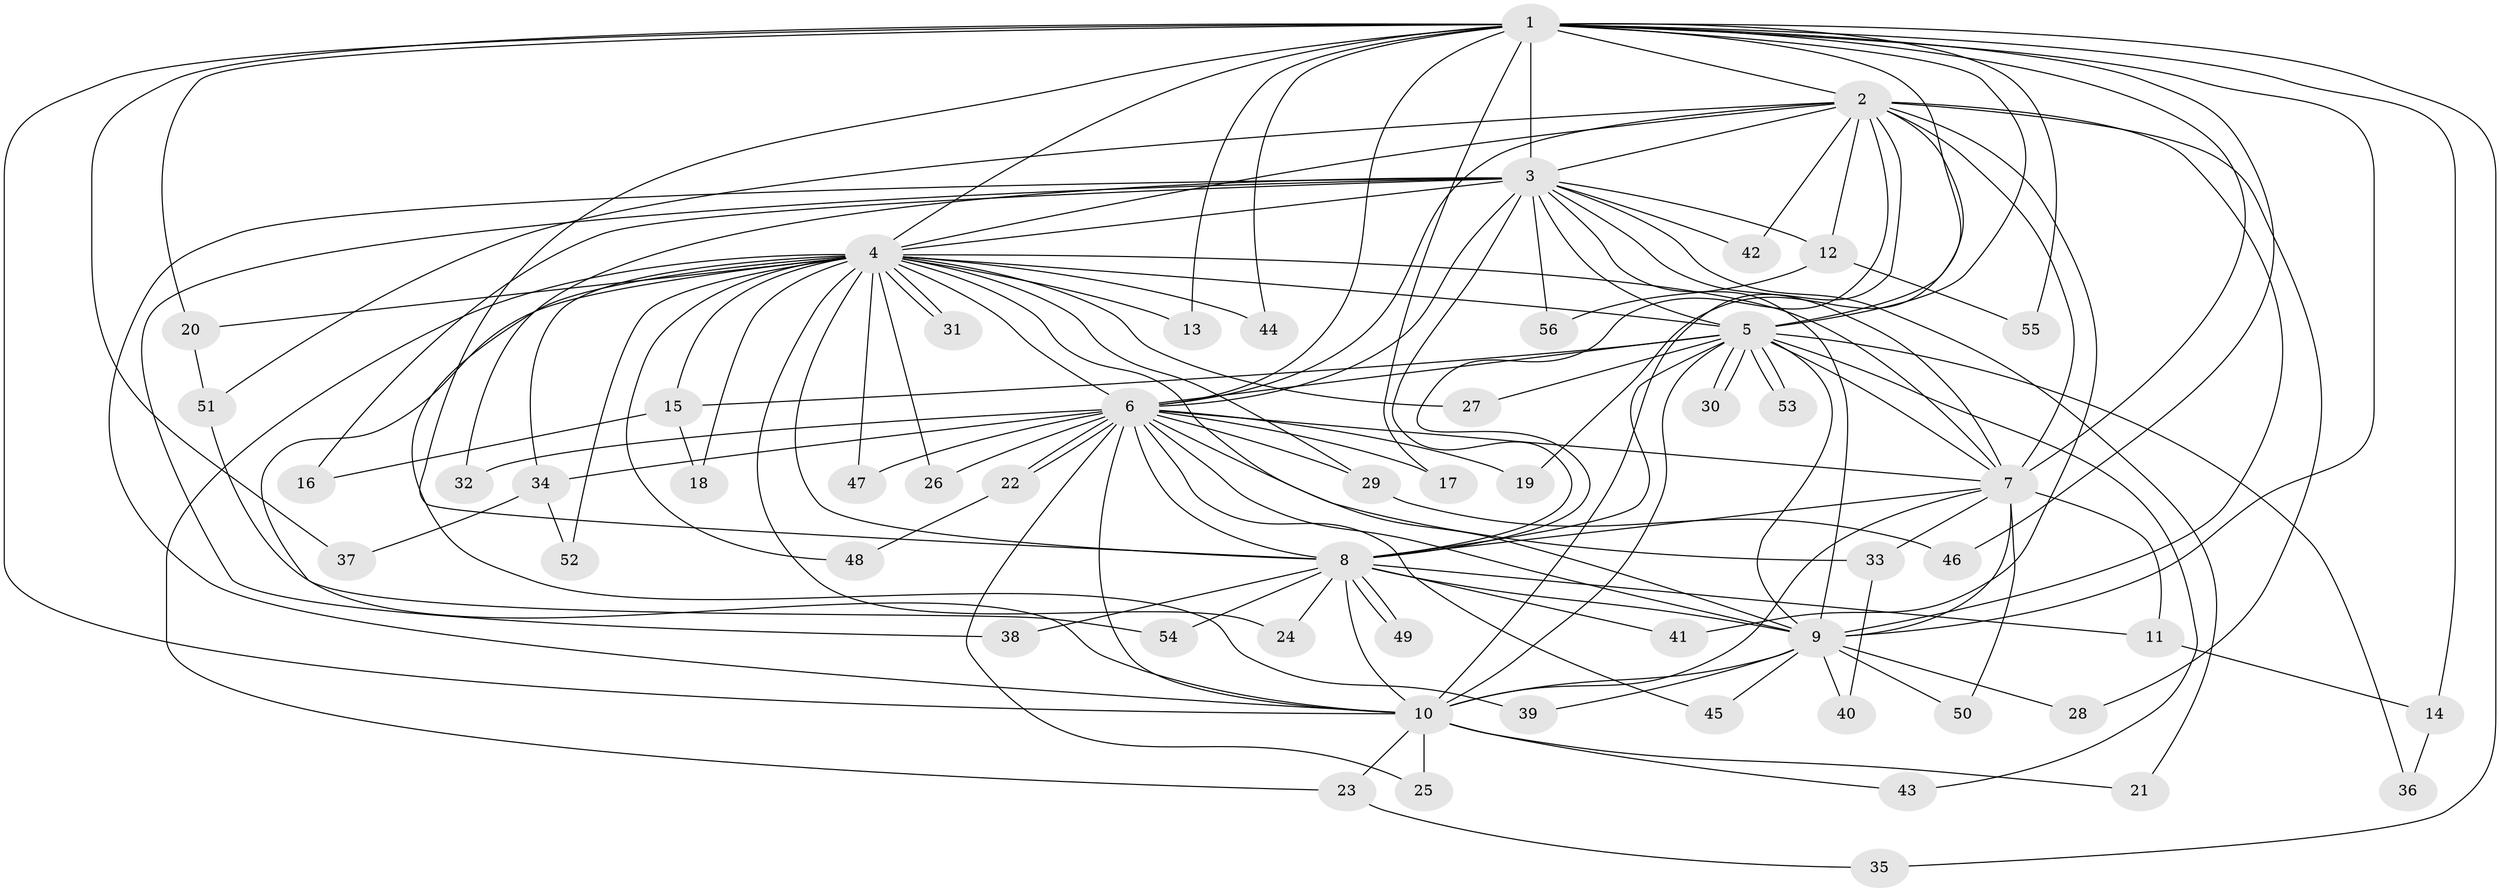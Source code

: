 // Generated by graph-tools (version 1.1) at 2025/01/03/09/25 03:01:25]
// undirected, 56 vertices, 137 edges
graph export_dot {
graph [start="1"]
  node [color=gray90,style=filled];
  1;
  2;
  3;
  4;
  5;
  6;
  7;
  8;
  9;
  10;
  11;
  12;
  13;
  14;
  15;
  16;
  17;
  18;
  19;
  20;
  21;
  22;
  23;
  24;
  25;
  26;
  27;
  28;
  29;
  30;
  31;
  32;
  33;
  34;
  35;
  36;
  37;
  38;
  39;
  40;
  41;
  42;
  43;
  44;
  45;
  46;
  47;
  48;
  49;
  50;
  51;
  52;
  53;
  54;
  55;
  56;
  1 -- 2;
  1 -- 3;
  1 -- 4;
  1 -- 5;
  1 -- 6;
  1 -- 7;
  1 -- 8;
  1 -- 9;
  1 -- 10;
  1 -- 13;
  1 -- 14;
  1 -- 17;
  1 -- 19;
  1 -- 20;
  1 -- 35;
  1 -- 37;
  1 -- 44;
  1 -- 46;
  1 -- 55;
  2 -- 3;
  2 -- 4;
  2 -- 5;
  2 -- 6;
  2 -- 7;
  2 -- 8;
  2 -- 9;
  2 -- 10;
  2 -- 12;
  2 -- 28;
  2 -- 41;
  2 -- 42;
  2 -- 51;
  3 -- 4;
  3 -- 5;
  3 -- 6;
  3 -- 7;
  3 -- 8;
  3 -- 9;
  3 -- 10;
  3 -- 12;
  3 -- 16;
  3 -- 21;
  3 -- 32;
  3 -- 38;
  3 -- 42;
  3 -- 56;
  4 -- 5;
  4 -- 6;
  4 -- 7;
  4 -- 8;
  4 -- 9;
  4 -- 10;
  4 -- 13;
  4 -- 15;
  4 -- 18;
  4 -- 20;
  4 -- 23;
  4 -- 24;
  4 -- 26;
  4 -- 27;
  4 -- 29;
  4 -- 31;
  4 -- 31;
  4 -- 34;
  4 -- 39;
  4 -- 44;
  4 -- 47;
  4 -- 48;
  4 -- 52;
  5 -- 6;
  5 -- 7;
  5 -- 8;
  5 -- 9;
  5 -- 10;
  5 -- 15;
  5 -- 27;
  5 -- 30;
  5 -- 30;
  5 -- 36;
  5 -- 43;
  5 -- 53;
  5 -- 53;
  6 -- 7;
  6 -- 8;
  6 -- 9;
  6 -- 10;
  6 -- 17;
  6 -- 19;
  6 -- 22;
  6 -- 22;
  6 -- 25;
  6 -- 26;
  6 -- 29;
  6 -- 32;
  6 -- 33;
  6 -- 34;
  6 -- 45;
  6 -- 47;
  7 -- 8;
  7 -- 9;
  7 -- 10;
  7 -- 11;
  7 -- 33;
  7 -- 50;
  8 -- 9;
  8 -- 10;
  8 -- 11;
  8 -- 24;
  8 -- 38;
  8 -- 41;
  8 -- 49;
  8 -- 49;
  8 -- 54;
  9 -- 10;
  9 -- 28;
  9 -- 39;
  9 -- 40;
  9 -- 45;
  9 -- 50;
  10 -- 21;
  10 -- 23;
  10 -- 25;
  10 -- 43;
  11 -- 14;
  12 -- 55;
  12 -- 56;
  14 -- 36;
  15 -- 16;
  15 -- 18;
  20 -- 51;
  22 -- 48;
  23 -- 35;
  29 -- 46;
  33 -- 40;
  34 -- 37;
  34 -- 52;
  51 -- 54;
}
